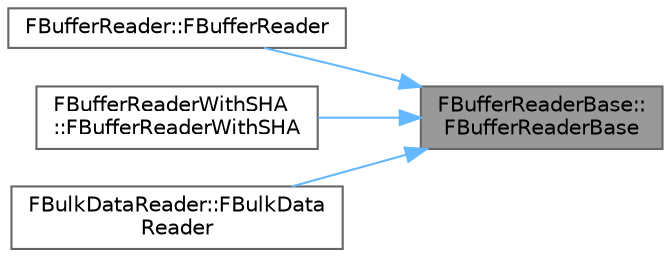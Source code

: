 digraph "FBufferReaderBase::FBufferReaderBase"
{
 // INTERACTIVE_SVG=YES
 // LATEX_PDF_SIZE
  bgcolor="transparent";
  edge [fontname=Helvetica,fontsize=10,labelfontname=Helvetica,labelfontsize=10];
  node [fontname=Helvetica,fontsize=10,shape=box,height=0.2,width=0.4];
  rankdir="RL";
  Node1 [id="Node000001",label="FBufferReaderBase::\lFBufferReaderBase",height=0.2,width=0.4,color="gray40", fillcolor="grey60", style="filled", fontcolor="black",tooltip="Constructor."];
  Node1 -> Node2 [id="edge1_Node000001_Node000002",dir="back",color="steelblue1",style="solid",tooltip=" "];
  Node2 [id="Node000002",label="FBufferReader::FBufferReader",height=0.2,width=0.4,color="grey40", fillcolor="white", style="filled",URL="$da/d93/classFBufferReader.html#a1bd12458e60200ad5db16f78a3465829",tooltip="Constructor."];
  Node1 -> Node3 [id="edge2_Node000001_Node000003",dir="back",color="steelblue1",style="solid",tooltip=" "];
  Node3 [id="Node000003",label="FBufferReaderWithSHA\l::FBufferReaderWithSHA",height=0.2,width=0.4,color="grey40", fillcolor="white", style="filled",URL="$d8/dba/classFBufferReaderWithSHA.html#a92c0c85dd449b714b7b9ffdf4e68cf72",tooltip="Constructor."];
  Node1 -> Node4 [id="edge3_Node000001_Node000004",dir="back",color="steelblue1",style="solid",tooltip=" "];
  Node4 [id="Node000004",label="FBulkDataReader::FBulkData\lReader",height=0.2,width=0.4,color="grey40", fillcolor="white", style="filled",URL="$db/dd7/classFBulkDataReader.html#a55bcda1664ca0e58fc57633e0bfc3146",tooltip=" "];
}
